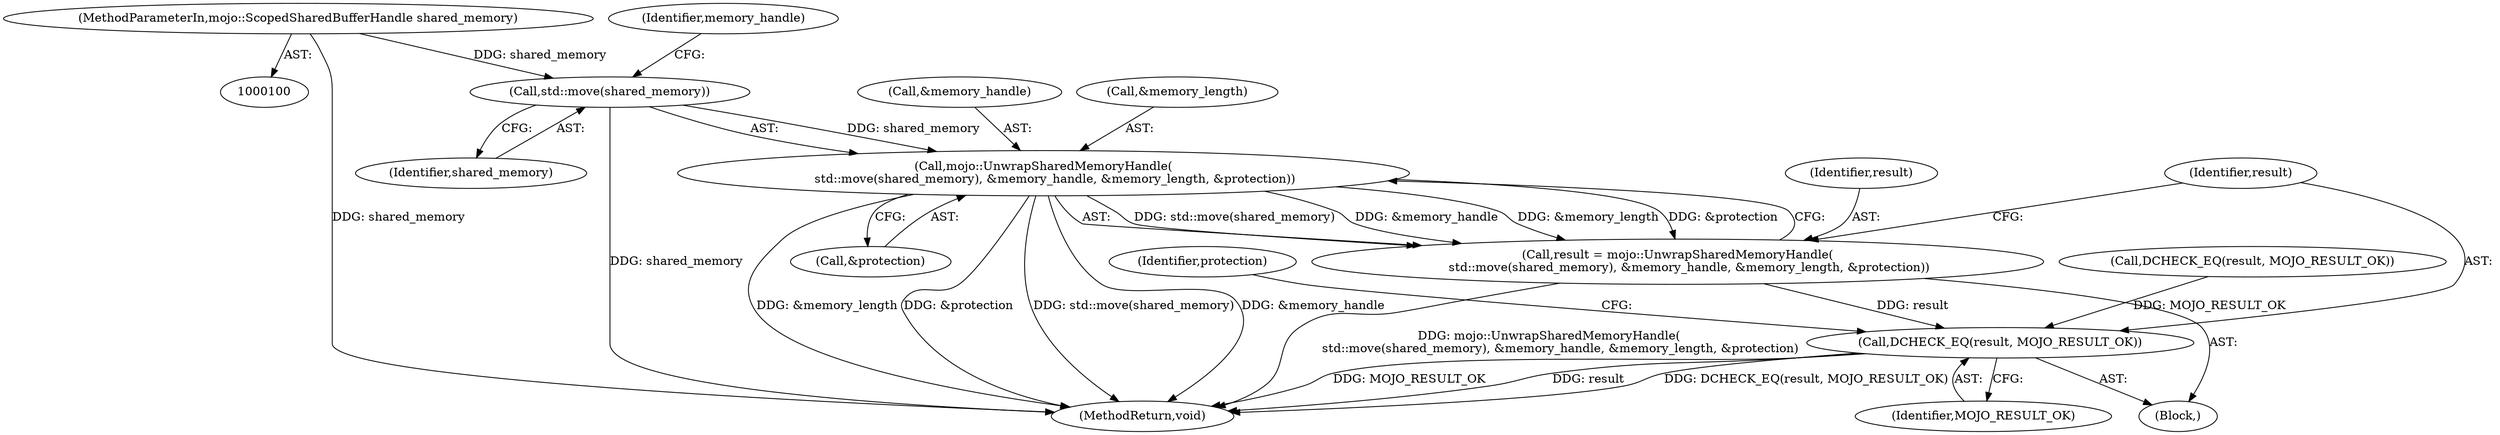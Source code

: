 digraph "0_Chrome_673ce95d481ea9368c4d4d43ac756ba1d6d9e608_13@API" {
"1000133" [label="(Call,std::move(shared_memory))"];
"1000101" [label="(MethodParameterIn,mojo::ScopedSharedBufferHandle shared_memory)"];
"1000132" [label="(Call,mojo::UnwrapSharedMemoryHandle(\n      std::move(shared_memory), &memory_handle, &memory_length, &protection))"];
"1000130" [label="(Call,result = mojo::UnwrapSharedMemoryHandle(\n      std::move(shared_memory), &memory_handle, &memory_length, &protection))"];
"1000141" [label="(Call,DCHECK_EQ(result, MOJO_RESULT_OK))"];
"1000134" [label="(Identifier,shared_memory)"];
"1000130" [label="(Call,result = mojo::UnwrapSharedMemoryHandle(\n      std::move(shared_memory), &memory_handle, &memory_length, &protection))"];
"1000135" [label="(Call,&memory_handle)"];
"1000131" [label="(Identifier,result)"];
"1000145" [label="(Identifier,protection)"];
"1000101" [label="(MethodParameterIn,mojo::ScopedSharedBufferHandle shared_memory)"];
"1000150" [label="(MethodReturn,void)"];
"1000133" [label="(Call,std::move(shared_memory))"];
"1000136" [label="(Identifier,memory_handle)"];
"1000139" [label="(Call,&protection)"];
"1000103" [label="(Block,)"];
"1000141" [label="(Call,DCHECK_EQ(result, MOJO_RESULT_OK))"];
"1000121" [label="(Call,DCHECK_EQ(result, MOJO_RESULT_OK))"];
"1000143" [label="(Identifier,MOJO_RESULT_OK)"];
"1000137" [label="(Call,&memory_length)"];
"1000142" [label="(Identifier,result)"];
"1000132" [label="(Call,mojo::UnwrapSharedMemoryHandle(\n      std::move(shared_memory), &memory_handle, &memory_length, &protection))"];
"1000133" -> "1000132"  [label="AST: "];
"1000133" -> "1000134"  [label="CFG: "];
"1000134" -> "1000133"  [label="AST: "];
"1000136" -> "1000133"  [label="CFG: "];
"1000133" -> "1000150"  [label="DDG: shared_memory"];
"1000133" -> "1000132"  [label="DDG: shared_memory"];
"1000101" -> "1000133"  [label="DDG: shared_memory"];
"1000101" -> "1000100"  [label="AST: "];
"1000101" -> "1000150"  [label="DDG: shared_memory"];
"1000132" -> "1000130"  [label="AST: "];
"1000132" -> "1000139"  [label="CFG: "];
"1000135" -> "1000132"  [label="AST: "];
"1000137" -> "1000132"  [label="AST: "];
"1000139" -> "1000132"  [label="AST: "];
"1000130" -> "1000132"  [label="CFG: "];
"1000132" -> "1000150"  [label="DDG: &protection"];
"1000132" -> "1000150"  [label="DDG: std::move(shared_memory)"];
"1000132" -> "1000150"  [label="DDG: &memory_handle"];
"1000132" -> "1000150"  [label="DDG: &memory_length"];
"1000132" -> "1000130"  [label="DDG: std::move(shared_memory)"];
"1000132" -> "1000130"  [label="DDG: &memory_handle"];
"1000132" -> "1000130"  [label="DDG: &memory_length"];
"1000132" -> "1000130"  [label="DDG: &protection"];
"1000130" -> "1000103"  [label="AST: "];
"1000131" -> "1000130"  [label="AST: "];
"1000142" -> "1000130"  [label="CFG: "];
"1000130" -> "1000150"  [label="DDG: mojo::UnwrapSharedMemoryHandle(\n      std::move(shared_memory), &memory_handle, &memory_length, &protection)"];
"1000130" -> "1000141"  [label="DDG: result"];
"1000141" -> "1000103"  [label="AST: "];
"1000141" -> "1000143"  [label="CFG: "];
"1000142" -> "1000141"  [label="AST: "];
"1000143" -> "1000141"  [label="AST: "];
"1000145" -> "1000141"  [label="CFG: "];
"1000141" -> "1000150"  [label="DDG: result"];
"1000141" -> "1000150"  [label="DDG: DCHECK_EQ(result, MOJO_RESULT_OK)"];
"1000141" -> "1000150"  [label="DDG: MOJO_RESULT_OK"];
"1000121" -> "1000141"  [label="DDG: MOJO_RESULT_OK"];
}
